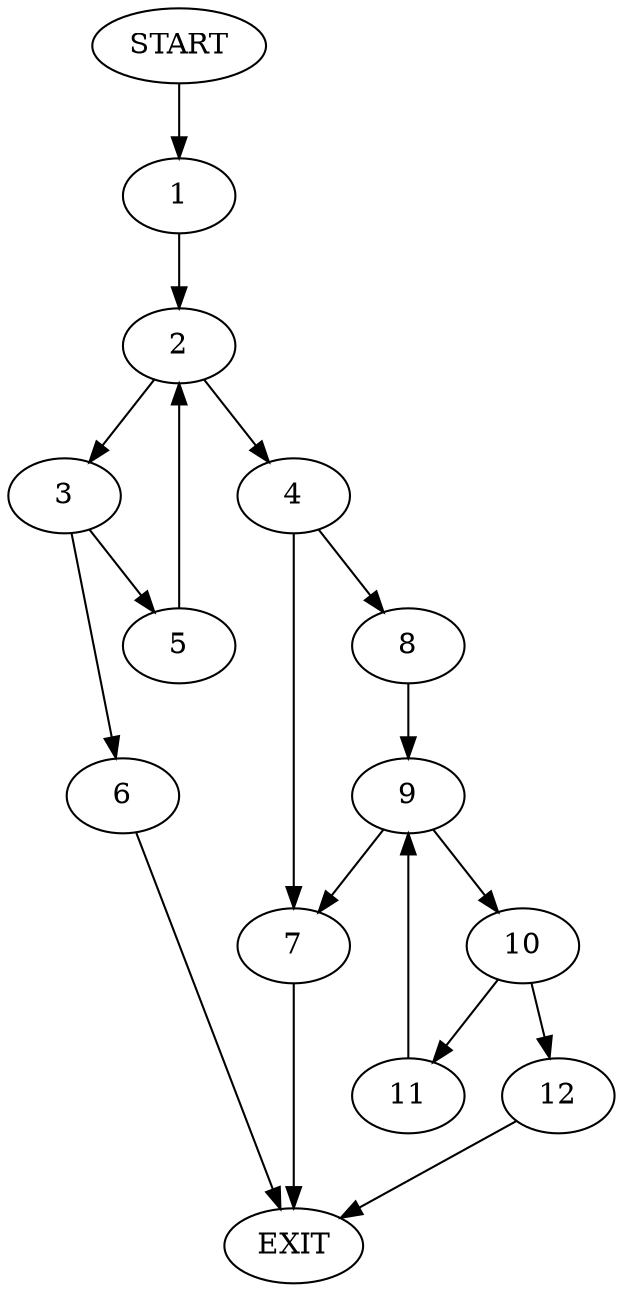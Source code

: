 digraph {
0 [label="START"]
13 [label="EXIT"]
0 -> 1
1 -> 2
2 -> 3
2 -> 4
3 -> 5
3 -> 6
4 -> 7
4 -> 8
6 -> 13
5 -> 2
8 -> 9
7 -> 13
9 -> 10
9 -> 7
10 -> 11
10 -> 12
12 -> 13
11 -> 9
}
